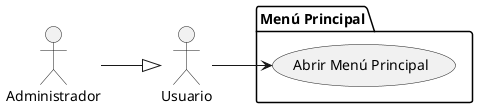 @startuml abrirMenuPrincipal
left to right direction
actor "Administrador" as Administrador
actor "Usuario" as Usuario

package "Menú Principal" {
    usecase "Abrir Menú Principal" as MS1
}

Administrador --|> Usuario
Usuario --> MS1
@enduml
